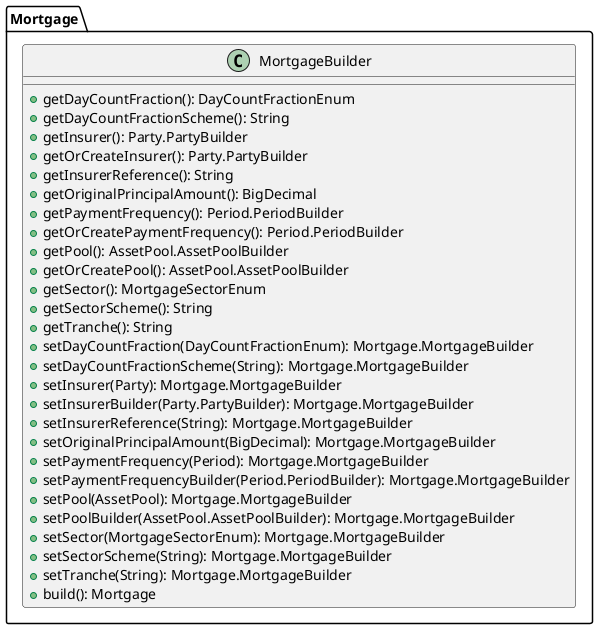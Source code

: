 @startuml

    class Mortgage.MortgageBuilder [[Mortgage.MortgageBuilder.html]] {
        +getDayCountFraction(): DayCountFractionEnum
        +getDayCountFractionScheme(): String
        +getInsurer(): Party.PartyBuilder
        +getOrCreateInsurer(): Party.PartyBuilder
        +getInsurerReference(): String
        +getOriginalPrincipalAmount(): BigDecimal
        +getPaymentFrequency(): Period.PeriodBuilder
        +getOrCreatePaymentFrequency(): Period.PeriodBuilder
        +getPool(): AssetPool.AssetPoolBuilder
        +getOrCreatePool(): AssetPool.AssetPoolBuilder
        +getSector(): MortgageSectorEnum
        +getSectorScheme(): String
        +getTranche(): String
        +setDayCountFraction(DayCountFractionEnum): Mortgage.MortgageBuilder
        +setDayCountFractionScheme(String): Mortgage.MortgageBuilder
        +setInsurer(Party): Mortgage.MortgageBuilder
        +setInsurerBuilder(Party.PartyBuilder): Mortgage.MortgageBuilder
        +setInsurerReference(String): Mortgage.MortgageBuilder
        +setOriginalPrincipalAmount(BigDecimal): Mortgage.MortgageBuilder
        +setPaymentFrequency(Period): Mortgage.MortgageBuilder
        +setPaymentFrequencyBuilder(Period.PeriodBuilder): Mortgage.MortgageBuilder
        +setPool(AssetPool): Mortgage.MortgageBuilder
        +setPoolBuilder(AssetPool.AssetPoolBuilder): Mortgage.MortgageBuilder
        +setSector(MortgageSectorEnum): Mortgage.MortgageBuilder
        +setSectorScheme(String): Mortgage.MortgageBuilder
        +setTranche(String): Mortgage.MortgageBuilder
        +build(): Mortgage
    }

@enduml

